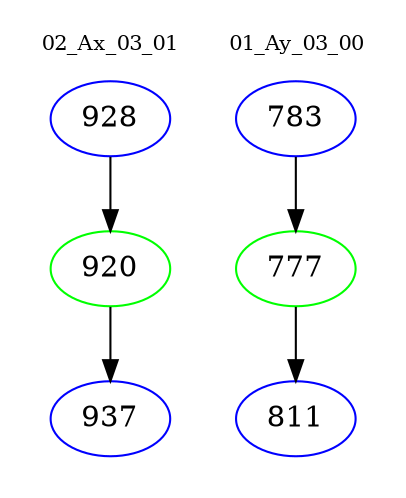 digraph{
subgraph cluster_0 {
color = white
label = "02_Ax_03_01";
fontsize=10;
T0_928 [label="928", color="blue"]
T0_928 -> T0_920 [color="black"]
T0_920 [label="920", color="green"]
T0_920 -> T0_937 [color="black"]
T0_937 [label="937", color="blue"]
}
subgraph cluster_1 {
color = white
label = "01_Ay_03_00";
fontsize=10;
T1_783 [label="783", color="blue"]
T1_783 -> T1_777 [color="black"]
T1_777 [label="777", color="green"]
T1_777 -> T1_811 [color="black"]
T1_811 [label="811", color="blue"]
}
}
